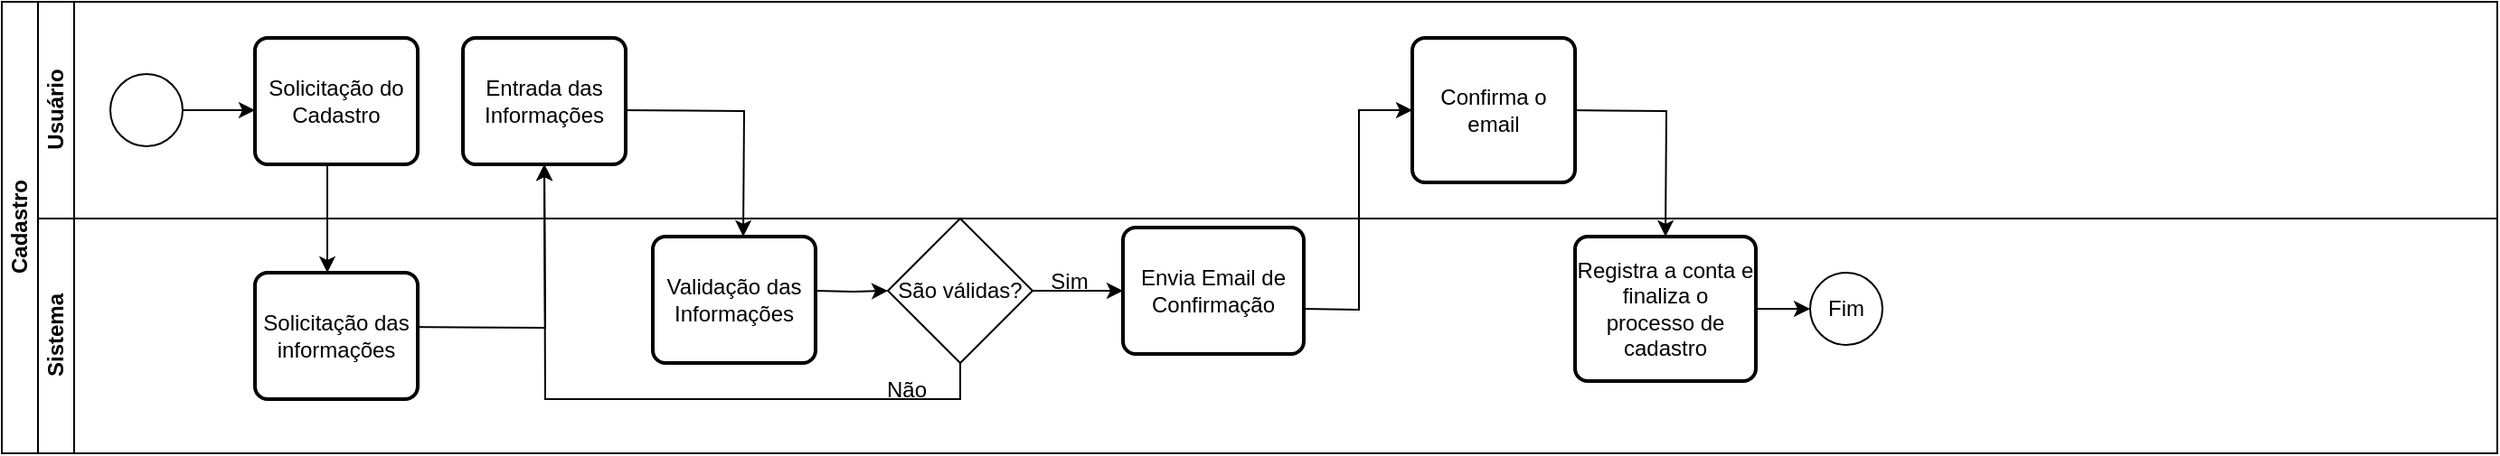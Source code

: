 <mxfile version="26.0.12">
  <diagram id="prtHgNgQTEPvFCAcTncT" name="Page-1">
    <mxGraphModel dx="1430" dy="763" grid="1" gridSize="10" guides="1" tooltips="1" connect="1" arrows="1" fold="1" page="1" pageScale="1" pageWidth="827" pageHeight="1169" math="0" shadow="0">
      <root>
        <mxCell id="0" />
        <mxCell id="1" parent="0" />
        <mxCell id="dNxyNK7c78bLwvsdeMH5-19" value="Cadastro" style="swimlane;html=1;childLayout=stackLayout;resizeParent=1;resizeParentMax=0;horizontal=0;startSize=20;horizontalStack=0;" parent="1" vertex="1">
          <mxGeometry x="130" y="130" width="1380" height="250" as="geometry" />
        </mxCell>
        <mxCell id="dNxyNK7c78bLwvsdeMH5-27" value="" style="edgeStyle=orthogonalEdgeStyle;rounded=0;orthogonalLoop=1;jettySize=auto;html=1;dashed=1;endArrow=none;endFill=0;" parent="dNxyNK7c78bLwvsdeMH5-19" edge="1">
          <mxGeometry relative="1" as="geometry">
            <mxPoint x="180" y="90" as="sourcePoint" />
            <mxPoint x="180" y="150" as="targetPoint" />
          </mxGeometry>
        </mxCell>
        <mxCell id="dNxyNK7c78bLwvsdeMH5-31" style="edgeStyle=orthogonalEdgeStyle;rounded=0;orthogonalLoop=1;jettySize=auto;html=1;endArrow=classic;endFill=1;exitX=1;exitY=0.5;exitDx=0;exitDy=0;" parent="dNxyNK7c78bLwvsdeMH5-19" edge="1">
          <mxGeometry relative="1" as="geometry">
            <mxPoint x="220" y="180" as="sourcePoint" />
            <mxPoint x="300" y="90" as="targetPoint" />
          </mxGeometry>
        </mxCell>
        <mxCell id="dNxyNK7c78bLwvsdeMH5-20" value="Usuário" style="swimlane;html=1;startSize=20;horizontal=0;" parent="dNxyNK7c78bLwvsdeMH5-19" vertex="1">
          <mxGeometry x="20" width="1360" height="120" as="geometry">
            <mxRectangle x="20" width="430" height="30" as="alternateBounds" />
          </mxGeometry>
        </mxCell>
        <mxCell id="dNxyNK7c78bLwvsdeMH5-25" value="" style="edgeStyle=orthogonalEdgeStyle;rounded=0;orthogonalLoop=1;jettySize=auto;html=1;" parent="dNxyNK7c78bLwvsdeMH5-20" source="dNxyNK7c78bLwvsdeMH5-23" edge="1">
          <mxGeometry relative="1" as="geometry">
            <mxPoint x="120" y="60" as="targetPoint" />
          </mxGeometry>
        </mxCell>
        <mxCell id="dNxyNK7c78bLwvsdeMH5-23" value="" style="ellipse;whiteSpace=wrap;html=1;" parent="dNxyNK7c78bLwvsdeMH5-20" vertex="1">
          <mxGeometry x="40" y="40" width="40" height="40" as="geometry" />
        </mxCell>
        <mxCell id="dNxyNK7c78bLwvsdeMH5-33" value="" style="edgeStyle=orthogonalEdgeStyle;rounded=0;orthogonalLoop=1;jettySize=auto;html=1;endArrow=classic;endFill=1;" parent="dNxyNK7c78bLwvsdeMH5-20" edge="1">
          <mxGeometry relative="1" as="geometry">
            <mxPoint x="390" y="130" as="targetPoint" />
            <mxPoint x="320" y="60" as="sourcePoint" />
          </mxGeometry>
        </mxCell>
        <mxCell id="S6sEiBvvLhtSCEb-o2sn-26" style="edgeStyle=orthogonalEdgeStyle;rounded=0;orthogonalLoop=1;jettySize=auto;html=1;" parent="dNxyNK7c78bLwvsdeMH5-20" edge="1">
          <mxGeometry relative="1" as="geometry">
            <mxPoint x="900" y="130" as="targetPoint" />
            <mxPoint x="845" y="60" as="sourcePoint" />
          </mxGeometry>
        </mxCell>
        <mxCell id="S6sEiBvvLhtSCEb-o2sn-57" value="Confirma o email" style="rounded=1;whiteSpace=wrap;html=1;absoluteArcSize=1;arcSize=14;strokeWidth=2;" parent="dNxyNK7c78bLwvsdeMH5-20" vertex="1">
          <mxGeometry x="760" y="20" width="90" height="80" as="geometry" />
        </mxCell>
        <mxCell id="8kWIGmYAxuleK2UD9LCo-1" value="Solicitação do Cadastro" style="rounded=1;whiteSpace=wrap;html=1;absoluteArcSize=1;arcSize=14;strokeWidth=2;" vertex="1" parent="dNxyNK7c78bLwvsdeMH5-20">
          <mxGeometry x="120" y="20" width="90" height="70" as="geometry" />
        </mxCell>
        <mxCell id="8kWIGmYAxuleK2UD9LCo-3" value="Entrada das Informações" style="rounded=1;whiteSpace=wrap;html=1;absoluteArcSize=1;arcSize=14;strokeWidth=2;" vertex="1" parent="dNxyNK7c78bLwvsdeMH5-20">
          <mxGeometry x="235" y="20" width="90" height="70" as="geometry" />
        </mxCell>
        <mxCell id="S6sEiBvvLhtSCEb-o2sn-3" value="" style="edgeStyle=orthogonalEdgeStyle;rounded=0;orthogonalLoop=1;jettySize=auto;html=1;" parent="dNxyNK7c78bLwvsdeMH5-19" edge="1">
          <mxGeometry relative="1" as="geometry">
            <mxPoint x="180" y="90" as="sourcePoint" />
            <mxPoint x="180" y="150" as="targetPoint" />
          </mxGeometry>
        </mxCell>
        <mxCell id="dNxyNK7c78bLwvsdeMH5-21" value="Sistema" style="swimlane;html=1;startSize=20;horizontal=0;" parent="dNxyNK7c78bLwvsdeMH5-19" vertex="1">
          <mxGeometry x="20" y="120" width="1360" height="130" as="geometry" />
        </mxCell>
        <mxCell id="S6sEiBvvLhtSCEb-o2sn-7" value="" style="edgeStyle=orthogonalEdgeStyle;rounded=0;orthogonalLoop=1;jettySize=auto;html=1;" parent="dNxyNK7c78bLwvsdeMH5-21" target="S6sEiBvvLhtSCEb-o2sn-6" edge="1">
          <mxGeometry relative="1" as="geometry">
            <mxPoint x="430" y="40" as="sourcePoint" />
          </mxGeometry>
        </mxCell>
        <mxCell id="S6sEiBvvLhtSCEb-o2sn-8" style="edgeStyle=orthogonalEdgeStyle;rounded=0;orthogonalLoop=1;jettySize=auto;html=1;" parent="dNxyNK7c78bLwvsdeMH5-21" source="S6sEiBvvLhtSCEb-o2sn-6" edge="1">
          <mxGeometry relative="1" as="geometry">
            <mxPoint x="600" y="40" as="targetPoint" />
          </mxGeometry>
        </mxCell>
        <mxCell id="S6sEiBvvLhtSCEb-o2sn-6" value="São válidas?" style="rhombus;whiteSpace=wrap;html=1;fontFamily=Helvetica;fontSize=12;fontColor=#000000;align=center;" parent="dNxyNK7c78bLwvsdeMH5-21" vertex="1">
          <mxGeometry x="470" width="80" height="80" as="geometry" />
        </mxCell>
        <mxCell id="S6sEiBvvLhtSCEb-o2sn-18" value="Sim" style="text;html=1;align=center;verticalAlign=middle;resizable=0;points=[];autosize=1;strokeColor=none;fillColor=none;" parent="dNxyNK7c78bLwvsdeMH5-21" vertex="1">
          <mxGeometry x="550" y="20" width="40" height="30" as="geometry" />
        </mxCell>
        <mxCell id="S6sEiBvvLhtSCEb-o2sn-28" style="edgeStyle=orthogonalEdgeStyle;rounded=0;orthogonalLoop=1;jettySize=auto;html=1;exitX=1;exitY=0.5;exitDx=0;exitDy=0;entryX=0;entryY=0.5;entryDx=0;entryDy=0;" parent="dNxyNK7c78bLwvsdeMH5-21" target="S6sEiBvvLhtSCEb-o2sn-27" edge="1">
          <mxGeometry relative="1" as="geometry">
            <mxPoint x="950" y="50" as="sourcePoint" />
          </mxGeometry>
        </mxCell>
        <mxCell id="S6sEiBvvLhtSCEb-o2sn-27" value="Fim" style="ellipse;whiteSpace=wrap;html=1;" parent="dNxyNK7c78bLwvsdeMH5-21" vertex="1">
          <mxGeometry x="980" y="30" width="40" height="40" as="geometry" />
        </mxCell>
        <mxCell id="S6sEiBvvLhtSCEb-o2sn-55" value="Não" style="text;html=1;align=center;verticalAlign=middle;resizable=0;points=[];autosize=1;strokeColor=none;fillColor=none;" parent="dNxyNK7c78bLwvsdeMH5-21" vertex="1">
          <mxGeometry x="455" y="80" width="50" height="30" as="geometry" />
        </mxCell>
        <mxCell id="8kWIGmYAxuleK2UD9LCo-2" value="Solicitação das informações" style="rounded=1;whiteSpace=wrap;html=1;absoluteArcSize=1;arcSize=14;strokeWidth=2;" vertex="1" parent="dNxyNK7c78bLwvsdeMH5-21">
          <mxGeometry x="120" y="30" width="90" height="70" as="geometry" />
        </mxCell>
        <mxCell id="8kWIGmYAxuleK2UD9LCo-4" value="Validação das Informações" style="rounded=1;whiteSpace=wrap;html=1;absoluteArcSize=1;arcSize=14;strokeWidth=2;" vertex="1" parent="dNxyNK7c78bLwvsdeMH5-21">
          <mxGeometry x="340" y="10" width="90" height="70" as="geometry" />
        </mxCell>
        <mxCell id="8kWIGmYAxuleK2UD9LCo-5" value="Envia Email de Confirmação" style="rounded=1;whiteSpace=wrap;html=1;absoluteArcSize=1;arcSize=14;strokeWidth=2;" vertex="1" parent="dNxyNK7c78bLwvsdeMH5-21">
          <mxGeometry x="600" y="5" width="100" height="70" as="geometry" />
        </mxCell>
        <mxCell id="8kWIGmYAxuleK2UD9LCo-6" value="Registra a conta e finaliza o processo de cadastro" style="rounded=1;whiteSpace=wrap;html=1;absoluteArcSize=1;arcSize=14;strokeWidth=2;" vertex="1" parent="dNxyNK7c78bLwvsdeMH5-21">
          <mxGeometry x="850" y="10" width="100" height="80" as="geometry" />
        </mxCell>
        <mxCell id="S6sEiBvvLhtSCEb-o2sn-54" style="edgeStyle=orthogonalEdgeStyle;rounded=0;orthogonalLoop=1;jettySize=auto;html=1;exitX=0.5;exitY=1;exitDx=0;exitDy=0;entryX=0.5;entryY=1;entryDx=0;entryDy=0;" parent="dNxyNK7c78bLwvsdeMH5-19" source="S6sEiBvvLhtSCEb-o2sn-6" edge="1">
          <mxGeometry relative="1" as="geometry">
            <mxPoint x="300" y="90" as="targetPoint" />
          </mxGeometry>
        </mxCell>
        <mxCell id="S6sEiBvvLhtSCEb-o2sn-58" style="edgeStyle=orthogonalEdgeStyle;rounded=0;orthogonalLoop=1;jettySize=auto;html=1;exitX=1;exitY=0.5;exitDx=0;exitDy=0;entryX=0;entryY=0.5;entryDx=0;entryDy=0;" parent="dNxyNK7c78bLwvsdeMH5-19" target="S6sEiBvvLhtSCEb-o2sn-57" edge="1">
          <mxGeometry relative="1" as="geometry">
            <mxPoint x="720" y="170" as="sourcePoint" />
          </mxGeometry>
        </mxCell>
      </root>
    </mxGraphModel>
  </diagram>
</mxfile>
